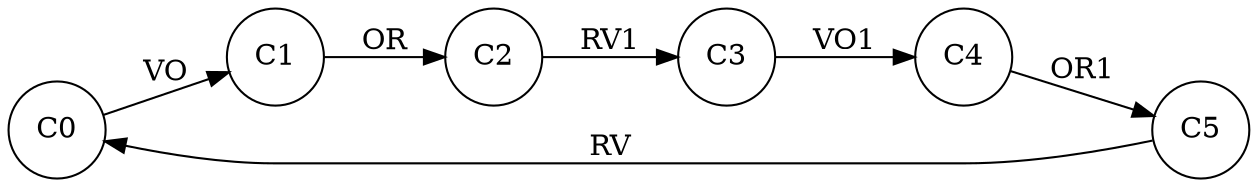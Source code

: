 digraph automaton {
node [shape = circle];
rankdir=LR;
C0 -> C1 [label="VO"];
C1 -> C2 [label="OR"];
C2 -> C3 [label="RV1"];
C3 -> C4 [label="VO1"];
C4 -> C5 [label="OR1"];
C5 -> C0 [label="RV"];
}
